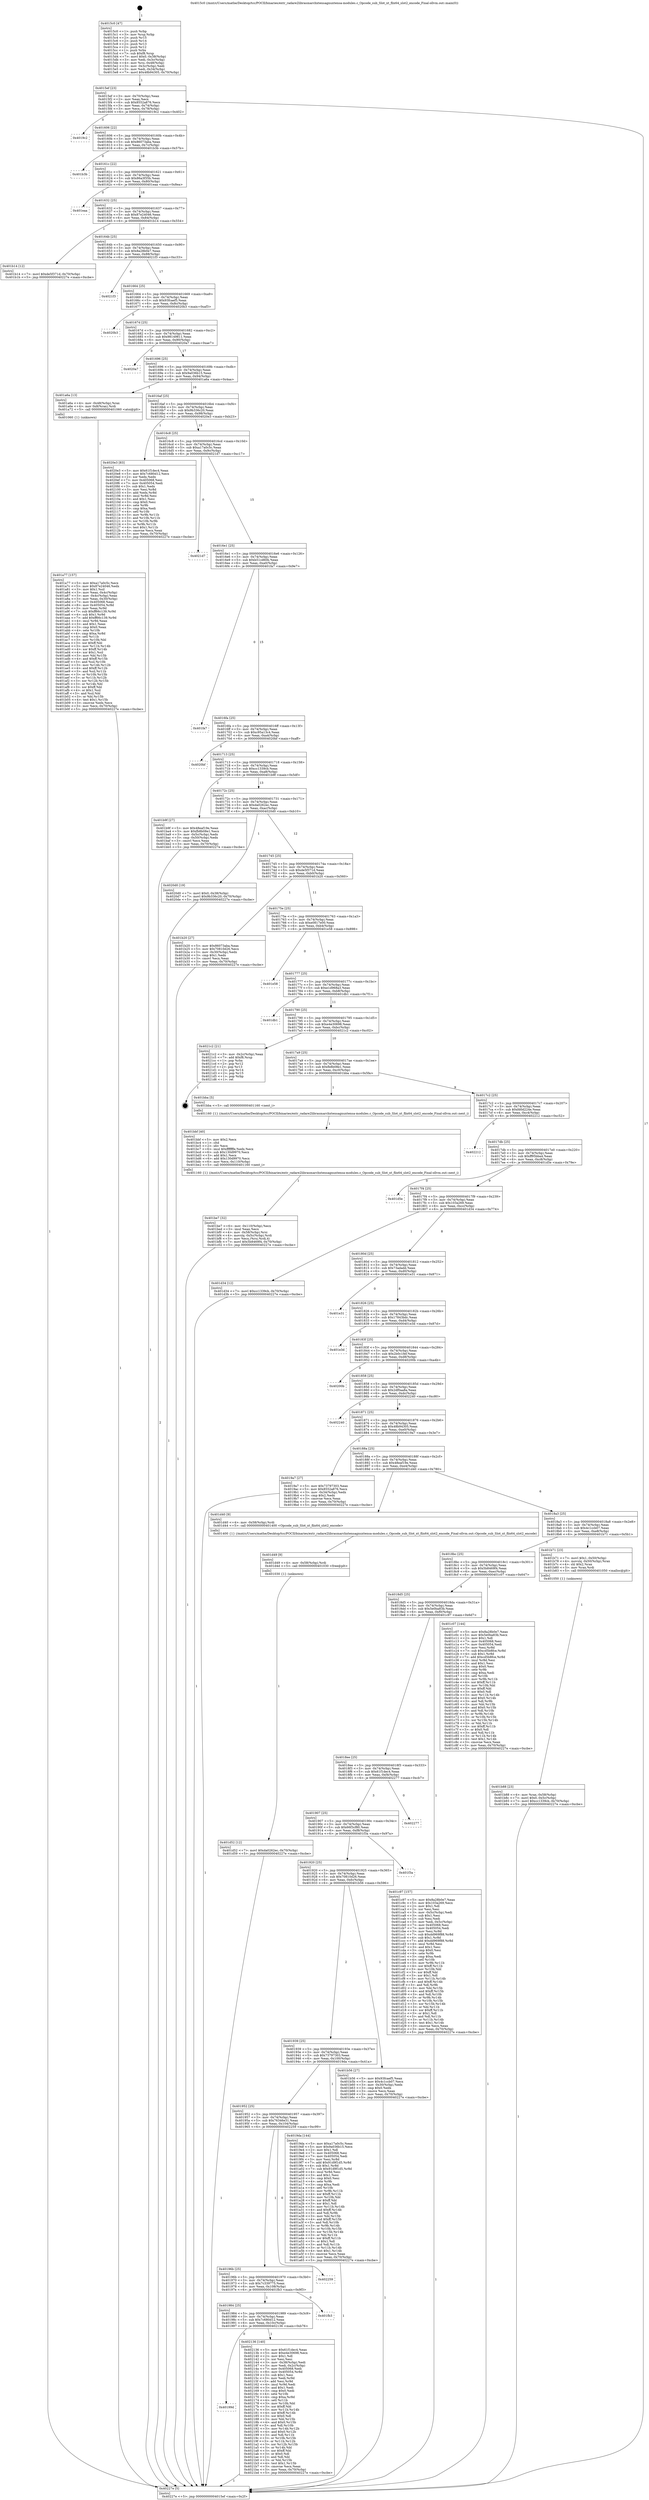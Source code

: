 digraph "0x4015c0" {
  label = "0x4015c0 (/mnt/c/Users/mathe/Desktop/tcc/POCII/binaries/extr_radare2librasmarchxtensagnuxtensa-modules.c_Opcode_sub_Slot_xt_flix64_slot2_encode_Final-ollvm.out::main(0))"
  labelloc = "t"
  node[shape=record]

  Entry [label="",width=0.3,height=0.3,shape=circle,fillcolor=black,style=filled]
  "0x4015ef" [label="{
     0x4015ef [23]\l
     | [instrs]\l
     &nbsp;&nbsp;0x4015ef \<+3\>: mov -0x70(%rbp),%eax\l
     &nbsp;&nbsp;0x4015f2 \<+2\>: mov %eax,%ecx\l
     &nbsp;&nbsp;0x4015f4 \<+6\>: sub $0x8552a876,%ecx\l
     &nbsp;&nbsp;0x4015fa \<+3\>: mov %eax,-0x74(%rbp)\l
     &nbsp;&nbsp;0x4015fd \<+3\>: mov %ecx,-0x78(%rbp)\l
     &nbsp;&nbsp;0x401600 \<+6\>: je 00000000004019c2 \<main+0x402\>\l
  }"]
  "0x4019c2" [label="{
     0x4019c2\l
  }", style=dashed]
  "0x401606" [label="{
     0x401606 [22]\l
     | [instrs]\l
     &nbsp;&nbsp;0x401606 \<+5\>: jmp 000000000040160b \<main+0x4b\>\l
     &nbsp;&nbsp;0x40160b \<+3\>: mov -0x74(%rbp),%eax\l
     &nbsp;&nbsp;0x40160e \<+5\>: sub $0x86073aba,%eax\l
     &nbsp;&nbsp;0x401613 \<+3\>: mov %eax,-0x7c(%rbp)\l
     &nbsp;&nbsp;0x401616 \<+6\>: je 0000000000401b3b \<main+0x57b\>\l
  }"]
  Exit [label="",width=0.3,height=0.3,shape=circle,fillcolor=black,style=filled,peripheries=2]
  "0x401b3b" [label="{
     0x401b3b\l
  }", style=dashed]
  "0x40161c" [label="{
     0x40161c [22]\l
     | [instrs]\l
     &nbsp;&nbsp;0x40161c \<+5\>: jmp 0000000000401621 \<main+0x61\>\l
     &nbsp;&nbsp;0x401621 \<+3\>: mov -0x74(%rbp),%eax\l
     &nbsp;&nbsp;0x401624 \<+5\>: sub $0x86a3f35b,%eax\l
     &nbsp;&nbsp;0x401629 \<+3\>: mov %eax,-0x80(%rbp)\l
     &nbsp;&nbsp;0x40162c \<+6\>: je 0000000000401eaa \<main+0x8ea\>\l
  }"]
  "0x40199d" [label="{
     0x40199d\l
  }", style=dashed]
  "0x401eaa" [label="{
     0x401eaa\l
  }", style=dashed]
  "0x401632" [label="{
     0x401632 [25]\l
     | [instrs]\l
     &nbsp;&nbsp;0x401632 \<+5\>: jmp 0000000000401637 \<main+0x77\>\l
     &nbsp;&nbsp;0x401637 \<+3\>: mov -0x74(%rbp),%eax\l
     &nbsp;&nbsp;0x40163a \<+5\>: sub $0x87e24046,%eax\l
     &nbsp;&nbsp;0x40163f \<+6\>: mov %eax,-0x84(%rbp)\l
     &nbsp;&nbsp;0x401645 \<+6\>: je 0000000000401b14 \<main+0x554\>\l
  }"]
  "0x402136" [label="{
     0x402136 [140]\l
     | [instrs]\l
     &nbsp;&nbsp;0x402136 \<+5\>: mov $0x61f1dec4,%eax\l
     &nbsp;&nbsp;0x40213b \<+5\>: mov $0xe4e30698,%ecx\l
     &nbsp;&nbsp;0x402140 \<+2\>: mov $0x1,%dl\l
     &nbsp;&nbsp;0x402142 \<+2\>: xor %esi,%esi\l
     &nbsp;&nbsp;0x402144 \<+3\>: mov -0x38(%rbp),%edi\l
     &nbsp;&nbsp;0x402147 \<+3\>: mov %edi,-0x2c(%rbp)\l
     &nbsp;&nbsp;0x40214a \<+7\>: mov 0x405068,%edi\l
     &nbsp;&nbsp;0x402151 \<+8\>: mov 0x405054,%r8d\l
     &nbsp;&nbsp;0x402159 \<+3\>: sub $0x1,%esi\l
     &nbsp;&nbsp;0x40215c \<+3\>: mov %edi,%r9d\l
     &nbsp;&nbsp;0x40215f \<+3\>: add %esi,%r9d\l
     &nbsp;&nbsp;0x402162 \<+4\>: imul %r9d,%edi\l
     &nbsp;&nbsp;0x402166 \<+3\>: and $0x1,%edi\l
     &nbsp;&nbsp;0x402169 \<+3\>: cmp $0x0,%edi\l
     &nbsp;&nbsp;0x40216c \<+4\>: sete %r10b\l
     &nbsp;&nbsp;0x402170 \<+4\>: cmp $0xa,%r8d\l
     &nbsp;&nbsp;0x402174 \<+4\>: setl %r11b\l
     &nbsp;&nbsp;0x402178 \<+3\>: mov %r10b,%bl\l
     &nbsp;&nbsp;0x40217b \<+3\>: xor $0xff,%bl\l
     &nbsp;&nbsp;0x40217e \<+3\>: mov %r11b,%r14b\l
     &nbsp;&nbsp;0x402181 \<+4\>: xor $0xff,%r14b\l
     &nbsp;&nbsp;0x402185 \<+3\>: xor $0x0,%dl\l
     &nbsp;&nbsp;0x402188 \<+3\>: mov %bl,%r15b\l
     &nbsp;&nbsp;0x40218b \<+4\>: and $0x0,%r15b\l
     &nbsp;&nbsp;0x40218f \<+3\>: and %dl,%r10b\l
     &nbsp;&nbsp;0x402192 \<+3\>: mov %r14b,%r12b\l
     &nbsp;&nbsp;0x402195 \<+4\>: and $0x0,%r12b\l
     &nbsp;&nbsp;0x402199 \<+3\>: and %dl,%r11b\l
     &nbsp;&nbsp;0x40219c \<+3\>: or %r10b,%r15b\l
     &nbsp;&nbsp;0x40219f \<+3\>: or %r11b,%r12b\l
     &nbsp;&nbsp;0x4021a2 \<+3\>: xor %r12b,%r15b\l
     &nbsp;&nbsp;0x4021a5 \<+3\>: or %r14b,%bl\l
     &nbsp;&nbsp;0x4021a8 \<+3\>: xor $0xff,%bl\l
     &nbsp;&nbsp;0x4021ab \<+3\>: or $0x0,%dl\l
     &nbsp;&nbsp;0x4021ae \<+2\>: and %dl,%bl\l
     &nbsp;&nbsp;0x4021b0 \<+3\>: or %bl,%r15b\l
     &nbsp;&nbsp;0x4021b3 \<+4\>: test $0x1,%r15b\l
     &nbsp;&nbsp;0x4021b7 \<+3\>: cmovne %ecx,%eax\l
     &nbsp;&nbsp;0x4021ba \<+3\>: mov %eax,-0x70(%rbp)\l
     &nbsp;&nbsp;0x4021bd \<+5\>: jmp 000000000040227e \<main+0xcbe\>\l
  }"]
  "0x401b14" [label="{
     0x401b14 [12]\l
     | [instrs]\l
     &nbsp;&nbsp;0x401b14 \<+7\>: movl $0xde5f371d,-0x70(%rbp)\l
     &nbsp;&nbsp;0x401b1b \<+5\>: jmp 000000000040227e \<main+0xcbe\>\l
  }"]
  "0x40164b" [label="{
     0x40164b [25]\l
     | [instrs]\l
     &nbsp;&nbsp;0x40164b \<+5\>: jmp 0000000000401650 \<main+0x90\>\l
     &nbsp;&nbsp;0x401650 \<+3\>: mov -0x74(%rbp),%eax\l
     &nbsp;&nbsp;0x401653 \<+5\>: sub $0x8a28b0e7,%eax\l
     &nbsp;&nbsp;0x401658 \<+6\>: mov %eax,-0x88(%rbp)\l
     &nbsp;&nbsp;0x40165e \<+6\>: je 00000000004021f3 \<main+0xc33\>\l
  }"]
  "0x401984" [label="{
     0x401984 [25]\l
     | [instrs]\l
     &nbsp;&nbsp;0x401984 \<+5\>: jmp 0000000000401989 \<main+0x3c9\>\l
     &nbsp;&nbsp;0x401989 \<+3\>: mov -0x74(%rbp),%eax\l
     &nbsp;&nbsp;0x40198c \<+5\>: sub $0x7c680d12,%eax\l
     &nbsp;&nbsp;0x401991 \<+6\>: mov %eax,-0x10c(%rbp)\l
     &nbsp;&nbsp;0x401997 \<+6\>: je 0000000000402136 \<main+0xb76\>\l
  }"]
  "0x4021f3" [label="{
     0x4021f3\l
  }", style=dashed]
  "0x401664" [label="{
     0x401664 [25]\l
     | [instrs]\l
     &nbsp;&nbsp;0x401664 \<+5\>: jmp 0000000000401669 \<main+0xa9\>\l
     &nbsp;&nbsp;0x401669 \<+3\>: mov -0x74(%rbp),%eax\l
     &nbsp;&nbsp;0x40166c \<+5\>: sub $0x93fcaef5,%eax\l
     &nbsp;&nbsp;0x401671 \<+6\>: mov %eax,-0x8c(%rbp)\l
     &nbsp;&nbsp;0x401677 \<+6\>: je 00000000004020b3 \<main+0xaf3\>\l
  }"]
  "0x401fb3" [label="{
     0x401fb3\l
  }", style=dashed]
  "0x4020b3" [label="{
     0x4020b3\l
  }", style=dashed]
  "0x40167d" [label="{
     0x40167d [25]\l
     | [instrs]\l
     &nbsp;&nbsp;0x40167d \<+5\>: jmp 0000000000401682 \<main+0xc2\>\l
     &nbsp;&nbsp;0x401682 \<+3\>: mov -0x74(%rbp),%eax\l
     &nbsp;&nbsp;0x401685 \<+5\>: sub $0x98149811,%eax\l
     &nbsp;&nbsp;0x40168a \<+6\>: mov %eax,-0x90(%rbp)\l
     &nbsp;&nbsp;0x401690 \<+6\>: je 00000000004020a7 \<main+0xae7\>\l
  }"]
  "0x40196b" [label="{
     0x40196b [25]\l
     | [instrs]\l
     &nbsp;&nbsp;0x40196b \<+5\>: jmp 0000000000401970 \<main+0x3b0\>\l
     &nbsp;&nbsp;0x401970 \<+3\>: mov -0x74(%rbp),%eax\l
     &nbsp;&nbsp;0x401973 \<+5\>: sub $0x7c339775,%eax\l
     &nbsp;&nbsp;0x401978 \<+6\>: mov %eax,-0x108(%rbp)\l
     &nbsp;&nbsp;0x40197e \<+6\>: je 0000000000401fb3 \<main+0x9f3\>\l
  }"]
  "0x4020a7" [label="{
     0x4020a7\l
  }", style=dashed]
  "0x401696" [label="{
     0x401696 [25]\l
     | [instrs]\l
     &nbsp;&nbsp;0x401696 \<+5\>: jmp 000000000040169b \<main+0xdb\>\l
     &nbsp;&nbsp;0x40169b \<+3\>: mov -0x74(%rbp),%eax\l
     &nbsp;&nbsp;0x40169e \<+5\>: sub $0x9a036b15,%eax\l
     &nbsp;&nbsp;0x4016a3 \<+6\>: mov %eax,-0x94(%rbp)\l
     &nbsp;&nbsp;0x4016a9 \<+6\>: je 0000000000401a6a \<main+0x4aa\>\l
  }"]
  "0x402259" [label="{
     0x402259\l
  }", style=dashed]
  "0x401a6a" [label="{
     0x401a6a [13]\l
     | [instrs]\l
     &nbsp;&nbsp;0x401a6a \<+4\>: mov -0x48(%rbp),%rax\l
     &nbsp;&nbsp;0x401a6e \<+4\>: mov 0x8(%rax),%rdi\l
     &nbsp;&nbsp;0x401a72 \<+5\>: call 0000000000401060 \<atoi@plt\>\l
     | [calls]\l
     &nbsp;&nbsp;0x401060 \{1\} (unknown)\l
  }"]
  "0x4016af" [label="{
     0x4016af [25]\l
     | [instrs]\l
     &nbsp;&nbsp;0x4016af \<+5\>: jmp 00000000004016b4 \<main+0xf4\>\l
     &nbsp;&nbsp;0x4016b4 \<+3\>: mov -0x74(%rbp),%eax\l
     &nbsp;&nbsp;0x4016b7 \<+5\>: sub $0x9b336c20,%eax\l
     &nbsp;&nbsp;0x4016bc \<+6\>: mov %eax,-0x98(%rbp)\l
     &nbsp;&nbsp;0x4016c2 \<+6\>: je 00000000004020e3 \<main+0xb23\>\l
  }"]
  "0x401d52" [label="{
     0x401d52 [12]\l
     | [instrs]\l
     &nbsp;&nbsp;0x401d52 \<+7\>: movl $0xda0262ec,-0x70(%rbp)\l
     &nbsp;&nbsp;0x401d59 \<+5\>: jmp 000000000040227e \<main+0xcbe\>\l
  }"]
  "0x4020e3" [label="{
     0x4020e3 [83]\l
     | [instrs]\l
     &nbsp;&nbsp;0x4020e3 \<+5\>: mov $0x61f1dec4,%eax\l
     &nbsp;&nbsp;0x4020e8 \<+5\>: mov $0x7c680d12,%ecx\l
     &nbsp;&nbsp;0x4020ed \<+2\>: xor %edx,%edx\l
     &nbsp;&nbsp;0x4020ef \<+7\>: mov 0x405068,%esi\l
     &nbsp;&nbsp;0x4020f6 \<+7\>: mov 0x405054,%edi\l
     &nbsp;&nbsp;0x4020fd \<+3\>: sub $0x1,%edx\l
     &nbsp;&nbsp;0x402100 \<+3\>: mov %esi,%r8d\l
     &nbsp;&nbsp;0x402103 \<+3\>: add %edx,%r8d\l
     &nbsp;&nbsp;0x402106 \<+4\>: imul %r8d,%esi\l
     &nbsp;&nbsp;0x40210a \<+3\>: and $0x1,%esi\l
     &nbsp;&nbsp;0x40210d \<+3\>: cmp $0x0,%esi\l
     &nbsp;&nbsp;0x402110 \<+4\>: sete %r9b\l
     &nbsp;&nbsp;0x402114 \<+3\>: cmp $0xa,%edi\l
     &nbsp;&nbsp;0x402117 \<+4\>: setl %r10b\l
     &nbsp;&nbsp;0x40211b \<+3\>: mov %r9b,%r11b\l
     &nbsp;&nbsp;0x40211e \<+3\>: and %r10b,%r11b\l
     &nbsp;&nbsp;0x402121 \<+3\>: xor %r10b,%r9b\l
     &nbsp;&nbsp;0x402124 \<+3\>: or %r9b,%r11b\l
     &nbsp;&nbsp;0x402127 \<+4\>: test $0x1,%r11b\l
     &nbsp;&nbsp;0x40212b \<+3\>: cmovne %ecx,%eax\l
     &nbsp;&nbsp;0x40212e \<+3\>: mov %eax,-0x70(%rbp)\l
     &nbsp;&nbsp;0x402131 \<+5\>: jmp 000000000040227e \<main+0xcbe\>\l
  }"]
  "0x4016c8" [label="{
     0x4016c8 [25]\l
     | [instrs]\l
     &nbsp;&nbsp;0x4016c8 \<+5\>: jmp 00000000004016cd \<main+0x10d\>\l
     &nbsp;&nbsp;0x4016cd \<+3\>: mov -0x74(%rbp),%eax\l
     &nbsp;&nbsp;0x4016d0 \<+5\>: sub $0xa17a0c5c,%eax\l
     &nbsp;&nbsp;0x4016d5 \<+6\>: mov %eax,-0x9c(%rbp)\l
     &nbsp;&nbsp;0x4016db \<+6\>: je 00000000004021d7 \<main+0xc17\>\l
  }"]
  "0x401d49" [label="{
     0x401d49 [9]\l
     | [instrs]\l
     &nbsp;&nbsp;0x401d49 \<+4\>: mov -0x58(%rbp),%rdi\l
     &nbsp;&nbsp;0x401d4d \<+5\>: call 0000000000401030 \<free@plt\>\l
     | [calls]\l
     &nbsp;&nbsp;0x401030 \{1\} (unknown)\l
  }"]
  "0x4021d7" [label="{
     0x4021d7\l
  }", style=dashed]
  "0x4016e1" [label="{
     0x4016e1 [25]\l
     | [instrs]\l
     &nbsp;&nbsp;0x4016e1 \<+5\>: jmp 00000000004016e6 \<main+0x126\>\l
     &nbsp;&nbsp;0x4016e6 \<+3\>: mov -0x74(%rbp),%eax\l
     &nbsp;&nbsp;0x4016e9 \<+5\>: sub $0xb51cd60b,%eax\l
     &nbsp;&nbsp;0x4016ee \<+6\>: mov %eax,-0xa0(%rbp)\l
     &nbsp;&nbsp;0x4016f4 \<+6\>: je 0000000000401fa7 \<main+0x9e7\>\l
  }"]
  "0x401be7" [label="{
     0x401be7 [32]\l
     | [instrs]\l
     &nbsp;&nbsp;0x401be7 \<+6\>: mov -0x110(%rbp),%ecx\l
     &nbsp;&nbsp;0x401bed \<+3\>: imul %eax,%ecx\l
     &nbsp;&nbsp;0x401bf0 \<+4\>: mov -0x58(%rbp),%rsi\l
     &nbsp;&nbsp;0x401bf4 \<+4\>: movslq -0x5c(%rbp),%rdi\l
     &nbsp;&nbsp;0x401bf8 \<+3\>: mov %ecx,(%rsi,%rdi,4)\l
     &nbsp;&nbsp;0x401bfb \<+7\>: movl $0x5b8469f4,-0x70(%rbp)\l
     &nbsp;&nbsp;0x401c02 \<+5\>: jmp 000000000040227e \<main+0xcbe\>\l
  }"]
  "0x401fa7" [label="{
     0x401fa7\l
  }", style=dashed]
  "0x4016fa" [label="{
     0x4016fa [25]\l
     | [instrs]\l
     &nbsp;&nbsp;0x4016fa \<+5\>: jmp 00000000004016ff \<main+0x13f\>\l
     &nbsp;&nbsp;0x4016ff \<+3\>: mov -0x74(%rbp),%eax\l
     &nbsp;&nbsp;0x401702 \<+5\>: sub $0xc95a13c4,%eax\l
     &nbsp;&nbsp;0x401707 \<+6\>: mov %eax,-0xa4(%rbp)\l
     &nbsp;&nbsp;0x40170d \<+6\>: je 00000000004020bf \<main+0xaff\>\l
  }"]
  "0x401bbf" [label="{
     0x401bbf [40]\l
     | [instrs]\l
     &nbsp;&nbsp;0x401bbf \<+5\>: mov $0x2,%ecx\l
     &nbsp;&nbsp;0x401bc4 \<+1\>: cltd\l
     &nbsp;&nbsp;0x401bc5 \<+2\>: idiv %ecx\l
     &nbsp;&nbsp;0x401bc7 \<+6\>: imul $0xfffffffe,%edx,%ecx\l
     &nbsp;&nbsp;0x401bcd \<+6\>: sub $0x130d9970,%ecx\l
     &nbsp;&nbsp;0x401bd3 \<+3\>: add $0x1,%ecx\l
     &nbsp;&nbsp;0x401bd6 \<+6\>: add $0x130d9970,%ecx\l
     &nbsp;&nbsp;0x401bdc \<+6\>: mov %ecx,-0x110(%rbp)\l
     &nbsp;&nbsp;0x401be2 \<+5\>: call 0000000000401160 \<next_i\>\l
     | [calls]\l
     &nbsp;&nbsp;0x401160 \{1\} (/mnt/c/Users/mathe/Desktop/tcc/POCII/binaries/extr_radare2librasmarchxtensagnuxtensa-modules.c_Opcode_sub_Slot_xt_flix64_slot2_encode_Final-ollvm.out::next_i)\l
  }"]
  "0x4020bf" [label="{
     0x4020bf\l
  }", style=dashed]
  "0x401713" [label="{
     0x401713 [25]\l
     | [instrs]\l
     &nbsp;&nbsp;0x401713 \<+5\>: jmp 0000000000401718 \<main+0x158\>\l
     &nbsp;&nbsp;0x401718 \<+3\>: mov -0x74(%rbp),%eax\l
     &nbsp;&nbsp;0x40171b \<+5\>: sub $0xcc1339cb,%eax\l
     &nbsp;&nbsp;0x401720 \<+6\>: mov %eax,-0xa8(%rbp)\l
     &nbsp;&nbsp;0x401726 \<+6\>: je 0000000000401b9f \<main+0x5df\>\l
  }"]
  "0x401b88" [label="{
     0x401b88 [23]\l
     | [instrs]\l
     &nbsp;&nbsp;0x401b88 \<+4\>: mov %rax,-0x58(%rbp)\l
     &nbsp;&nbsp;0x401b8c \<+7\>: movl $0x0,-0x5c(%rbp)\l
     &nbsp;&nbsp;0x401b93 \<+7\>: movl $0xcc1339cb,-0x70(%rbp)\l
     &nbsp;&nbsp;0x401b9a \<+5\>: jmp 000000000040227e \<main+0xcbe\>\l
  }"]
  "0x401b9f" [label="{
     0x401b9f [27]\l
     | [instrs]\l
     &nbsp;&nbsp;0x401b9f \<+5\>: mov $0x48eaf19e,%eax\l
     &nbsp;&nbsp;0x401ba4 \<+5\>: mov $0xfb8b08e1,%ecx\l
     &nbsp;&nbsp;0x401ba9 \<+3\>: mov -0x5c(%rbp),%edx\l
     &nbsp;&nbsp;0x401bac \<+3\>: cmp -0x50(%rbp),%edx\l
     &nbsp;&nbsp;0x401baf \<+3\>: cmovl %ecx,%eax\l
     &nbsp;&nbsp;0x401bb2 \<+3\>: mov %eax,-0x70(%rbp)\l
     &nbsp;&nbsp;0x401bb5 \<+5\>: jmp 000000000040227e \<main+0xcbe\>\l
  }"]
  "0x40172c" [label="{
     0x40172c [25]\l
     | [instrs]\l
     &nbsp;&nbsp;0x40172c \<+5\>: jmp 0000000000401731 \<main+0x171\>\l
     &nbsp;&nbsp;0x401731 \<+3\>: mov -0x74(%rbp),%eax\l
     &nbsp;&nbsp;0x401734 \<+5\>: sub $0xda0262ec,%eax\l
     &nbsp;&nbsp;0x401739 \<+6\>: mov %eax,-0xac(%rbp)\l
     &nbsp;&nbsp;0x40173f \<+6\>: je 00000000004020d0 \<main+0xb10\>\l
  }"]
  "0x401a77" [label="{
     0x401a77 [157]\l
     | [instrs]\l
     &nbsp;&nbsp;0x401a77 \<+5\>: mov $0xa17a0c5c,%ecx\l
     &nbsp;&nbsp;0x401a7c \<+5\>: mov $0x87e24046,%edx\l
     &nbsp;&nbsp;0x401a81 \<+3\>: mov $0x1,%sil\l
     &nbsp;&nbsp;0x401a84 \<+3\>: mov %eax,-0x4c(%rbp)\l
     &nbsp;&nbsp;0x401a87 \<+3\>: mov -0x4c(%rbp),%eax\l
     &nbsp;&nbsp;0x401a8a \<+3\>: mov %eax,-0x30(%rbp)\l
     &nbsp;&nbsp;0x401a8d \<+7\>: mov 0x405068,%eax\l
     &nbsp;&nbsp;0x401a94 \<+8\>: mov 0x405054,%r8d\l
     &nbsp;&nbsp;0x401a9c \<+3\>: mov %eax,%r9d\l
     &nbsp;&nbsp;0x401a9f \<+7\>: sub $0xff66c139,%r9d\l
     &nbsp;&nbsp;0x401aa6 \<+4\>: sub $0x1,%r9d\l
     &nbsp;&nbsp;0x401aaa \<+7\>: add $0xff66c139,%r9d\l
     &nbsp;&nbsp;0x401ab1 \<+4\>: imul %r9d,%eax\l
     &nbsp;&nbsp;0x401ab5 \<+3\>: and $0x1,%eax\l
     &nbsp;&nbsp;0x401ab8 \<+3\>: cmp $0x0,%eax\l
     &nbsp;&nbsp;0x401abb \<+4\>: sete %r10b\l
     &nbsp;&nbsp;0x401abf \<+4\>: cmp $0xa,%r8d\l
     &nbsp;&nbsp;0x401ac3 \<+4\>: setl %r11b\l
     &nbsp;&nbsp;0x401ac7 \<+3\>: mov %r10b,%bl\l
     &nbsp;&nbsp;0x401aca \<+3\>: xor $0xff,%bl\l
     &nbsp;&nbsp;0x401acd \<+3\>: mov %r11b,%r14b\l
     &nbsp;&nbsp;0x401ad0 \<+4\>: xor $0xff,%r14b\l
     &nbsp;&nbsp;0x401ad4 \<+4\>: xor $0x1,%sil\l
     &nbsp;&nbsp;0x401ad8 \<+3\>: mov %bl,%r15b\l
     &nbsp;&nbsp;0x401adb \<+4\>: and $0xff,%r15b\l
     &nbsp;&nbsp;0x401adf \<+3\>: and %sil,%r10b\l
     &nbsp;&nbsp;0x401ae2 \<+3\>: mov %r14b,%r12b\l
     &nbsp;&nbsp;0x401ae5 \<+4\>: and $0xff,%r12b\l
     &nbsp;&nbsp;0x401ae9 \<+3\>: and %sil,%r11b\l
     &nbsp;&nbsp;0x401aec \<+3\>: or %r10b,%r15b\l
     &nbsp;&nbsp;0x401aef \<+3\>: or %r11b,%r12b\l
     &nbsp;&nbsp;0x401af2 \<+3\>: xor %r12b,%r15b\l
     &nbsp;&nbsp;0x401af5 \<+3\>: or %r14b,%bl\l
     &nbsp;&nbsp;0x401af8 \<+3\>: xor $0xff,%bl\l
     &nbsp;&nbsp;0x401afb \<+4\>: or $0x1,%sil\l
     &nbsp;&nbsp;0x401aff \<+3\>: and %sil,%bl\l
     &nbsp;&nbsp;0x401b02 \<+3\>: or %bl,%r15b\l
     &nbsp;&nbsp;0x401b05 \<+4\>: test $0x1,%r15b\l
     &nbsp;&nbsp;0x401b09 \<+3\>: cmovne %edx,%ecx\l
     &nbsp;&nbsp;0x401b0c \<+3\>: mov %ecx,-0x70(%rbp)\l
     &nbsp;&nbsp;0x401b0f \<+5\>: jmp 000000000040227e \<main+0xcbe\>\l
  }"]
  "0x4020d0" [label="{
     0x4020d0 [19]\l
     | [instrs]\l
     &nbsp;&nbsp;0x4020d0 \<+7\>: movl $0x0,-0x38(%rbp)\l
     &nbsp;&nbsp;0x4020d7 \<+7\>: movl $0x9b336c20,-0x70(%rbp)\l
     &nbsp;&nbsp;0x4020de \<+5\>: jmp 000000000040227e \<main+0xcbe\>\l
  }"]
  "0x401745" [label="{
     0x401745 [25]\l
     | [instrs]\l
     &nbsp;&nbsp;0x401745 \<+5\>: jmp 000000000040174a \<main+0x18a\>\l
     &nbsp;&nbsp;0x40174a \<+3\>: mov -0x74(%rbp),%eax\l
     &nbsp;&nbsp;0x40174d \<+5\>: sub $0xde5f371d,%eax\l
     &nbsp;&nbsp;0x401752 \<+6\>: mov %eax,-0xb0(%rbp)\l
     &nbsp;&nbsp;0x401758 \<+6\>: je 0000000000401b20 \<main+0x560\>\l
  }"]
  "0x401952" [label="{
     0x401952 [25]\l
     | [instrs]\l
     &nbsp;&nbsp;0x401952 \<+5\>: jmp 0000000000401957 \<main+0x397\>\l
     &nbsp;&nbsp;0x401957 \<+3\>: mov -0x74(%rbp),%eax\l
     &nbsp;&nbsp;0x40195a \<+5\>: sub $0x76346e31,%eax\l
     &nbsp;&nbsp;0x40195f \<+6\>: mov %eax,-0x104(%rbp)\l
     &nbsp;&nbsp;0x401965 \<+6\>: je 0000000000402259 \<main+0xc99\>\l
  }"]
  "0x401b20" [label="{
     0x401b20 [27]\l
     | [instrs]\l
     &nbsp;&nbsp;0x401b20 \<+5\>: mov $0x86073aba,%eax\l
     &nbsp;&nbsp;0x401b25 \<+5\>: mov $0x70810d26,%ecx\l
     &nbsp;&nbsp;0x401b2a \<+3\>: mov -0x30(%rbp),%edx\l
     &nbsp;&nbsp;0x401b2d \<+3\>: cmp $0x1,%edx\l
     &nbsp;&nbsp;0x401b30 \<+3\>: cmovl %ecx,%eax\l
     &nbsp;&nbsp;0x401b33 \<+3\>: mov %eax,-0x70(%rbp)\l
     &nbsp;&nbsp;0x401b36 \<+5\>: jmp 000000000040227e \<main+0xcbe\>\l
  }"]
  "0x40175e" [label="{
     0x40175e [25]\l
     | [instrs]\l
     &nbsp;&nbsp;0x40175e \<+5\>: jmp 0000000000401763 \<main+0x1a3\>\l
     &nbsp;&nbsp;0x401763 \<+3\>: mov -0x74(%rbp),%eax\l
     &nbsp;&nbsp;0x401766 \<+5\>: sub $0xe0817e00,%eax\l
     &nbsp;&nbsp;0x40176b \<+6\>: mov %eax,-0xb4(%rbp)\l
     &nbsp;&nbsp;0x401771 \<+6\>: je 0000000000401e58 \<main+0x898\>\l
  }"]
  "0x4019da" [label="{
     0x4019da [144]\l
     | [instrs]\l
     &nbsp;&nbsp;0x4019da \<+5\>: mov $0xa17a0c5c,%eax\l
     &nbsp;&nbsp;0x4019df \<+5\>: mov $0x9a036b15,%ecx\l
     &nbsp;&nbsp;0x4019e4 \<+2\>: mov $0x1,%dl\l
     &nbsp;&nbsp;0x4019e6 \<+7\>: mov 0x405068,%esi\l
     &nbsp;&nbsp;0x4019ed \<+7\>: mov 0x405054,%edi\l
     &nbsp;&nbsp;0x4019f4 \<+3\>: mov %esi,%r8d\l
     &nbsp;&nbsp;0x4019f7 \<+7\>: add $0x91d9f1d5,%r8d\l
     &nbsp;&nbsp;0x4019fe \<+4\>: sub $0x1,%r8d\l
     &nbsp;&nbsp;0x401a02 \<+7\>: sub $0x91d9f1d5,%r8d\l
     &nbsp;&nbsp;0x401a09 \<+4\>: imul %r8d,%esi\l
     &nbsp;&nbsp;0x401a0d \<+3\>: and $0x1,%esi\l
     &nbsp;&nbsp;0x401a10 \<+3\>: cmp $0x0,%esi\l
     &nbsp;&nbsp;0x401a13 \<+4\>: sete %r9b\l
     &nbsp;&nbsp;0x401a17 \<+3\>: cmp $0xa,%edi\l
     &nbsp;&nbsp;0x401a1a \<+4\>: setl %r10b\l
     &nbsp;&nbsp;0x401a1e \<+3\>: mov %r9b,%r11b\l
     &nbsp;&nbsp;0x401a21 \<+4\>: xor $0xff,%r11b\l
     &nbsp;&nbsp;0x401a25 \<+3\>: mov %r10b,%bl\l
     &nbsp;&nbsp;0x401a28 \<+3\>: xor $0xff,%bl\l
     &nbsp;&nbsp;0x401a2b \<+3\>: xor $0x1,%dl\l
     &nbsp;&nbsp;0x401a2e \<+3\>: mov %r11b,%r14b\l
     &nbsp;&nbsp;0x401a31 \<+4\>: and $0xff,%r14b\l
     &nbsp;&nbsp;0x401a35 \<+3\>: and %dl,%r9b\l
     &nbsp;&nbsp;0x401a38 \<+3\>: mov %bl,%r15b\l
     &nbsp;&nbsp;0x401a3b \<+4\>: and $0xff,%r15b\l
     &nbsp;&nbsp;0x401a3f \<+3\>: and %dl,%r10b\l
     &nbsp;&nbsp;0x401a42 \<+3\>: or %r9b,%r14b\l
     &nbsp;&nbsp;0x401a45 \<+3\>: or %r10b,%r15b\l
     &nbsp;&nbsp;0x401a48 \<+3\>: xor %r15b,%r14b\l
     &nbsp;&nbsp;0x401a4b \<+3\>: or %bl,%r11b\l
     &nbsp;&nbsp;0x401a4e \<+4\>: xor $0xff,%r11b\l
     &nbsp;&nbsp;0x401a52 \<+3\>: or $0x1,%dl\l
     &nbsp;&nbsp;0x401a55 \<+3\>: and %dl,%r11b\l
     &nbsp;&nbsp;0x401a58 \<+3\>: or %r11b,%r14b\l
     &nbsp;&nbsp;0x401a5b \<+4\>: test $0x1,%r14b\l
     &nbsp;&nbsp;0x401a5f \<+3\>: cmovne %ecx,%eax\l
     &nbsp;&nbsp;0x401a62 \<+3\>: mov %eax,-0x70(%rbp)\l
     &nbsp;&nbsp;0x401a65 \<+5\>: jmp 000000000040227e \<main+0xcbe\>\l
  }"]
  "0x401e58" [label="{
     0x401e58\l
  }", style=dashed]
  "0x401777" [label="{
     0x401777 [25]\l
     | [instrs]\l
     &nbsp;&nbsp;0x401777 \<+5\>: jmp 000000000040177c \<main+0x1bc\>\l
     &nbsp;&nbsp;0x40177c \<+3\>: mov -0x74(%rbp),%eax\l
     &nbsp;&nbsp;0x40177f \<+5\>: sub $0xe1d968a3,%eax\l
     &nbsp;&nbsp;0x401784 \<+6\>: mov %eax,-0xb8(%rbp)\l
     &nbsp;&nbsp;0x40178a \<+6\>: je 0000000000401db1 \<main+0x7f1\>\l
  }"]
  "0x401939" [label="{
     0x401939 [25]\l
     | [instrs]\l
     &nbsp;&nbsp;0x401939 \<+5\>: jmp 000000000040193e \<main+0x37e\>\l
     &nbsp;&nbsp;0x40193e \<+3\>: mov -0x74(%rbp),%eax\l
     &nbsp;&nbsp;0x401941 \<+5\>: sub $0x73797303,%eax\l
     &nbsp;&nbsp;0x401946 \<+6\>: mov %eax,-0x100(%rbp)\l
     &nbsp;&nbsp;0x40194c \<+6\>: je 00000000004019da \<main+0x41a\>\l
  }"]
  "0x401db1" [label="{
     0x401db1\l
  }", style=dashed]
  "0x401790" [label="{
     0x401790 [25]\l
     | [instrs]\l
     &nbsp;&nbsp;0x401790 \<+5\>: jmp 0000000000401795 \<main+0x1d5\>\l
     &nbsp;&nbsp;0x401795 \<+3\>: mov -0x74(%rbp),%eax\l
     &nbsp;&nbsp;0x401798 \<+5\>: sub $0xe4e30698,%eax\l
     &nbsp;&nbsp;0x40179d \<+6\>: mov %eax,-0xbc(%rbp)\l
     &nbsp;&nbsp;0x4017a3 \<+6\>: je 00000000004021c2 \<main+0xc02\>\l
  }"]
  "0x401b56" [label="{
     0x401b56 [27]\l
     | [instrs]\l
     &nbsp;&nbsp;0x401b56 \<+5\>: mov $0x93fcaef5,%eax\l
     &nbsp;&nbsp;0x401b5b \<+5\>: mov $0x4c1ccb07,%ecx\l
     &nbsp;&nbsp;0x401b60 \<+3\>: mov -0x30(%rbp),%edx\l
     &nbsp;&nbsp;0x401b63 \<+3\>: cmp $0x0,%edx\l
     &nbsp;&nbsp;0x401b66 \<+3\>: cmove %ecx,%eax\l
     &nbsp;&nbsp;0x401b69 \<+3\>: mov %eax,-0x70(%rbp)\l
     &nbsp;&nbsp;0x401b6c \<+5\>: jmp 000000000040227e \<main+0xcbe\>\l
  }"]
  "0x4021c2" [label="{
     0x4021c2 [21]\l
     | [instrs]\l
     &nbsp;&nbsp;0x4021c2 \<+3\>: mov -0x2c(%rbp),%eax\l
     &nbsp;&nbsp;0x4021c5 \<+7\>: add $0xf8,%rsp\l
     &nbsp;&nbsp;0x4021cc \<+1\>: pop %rbx\l
     &nbsp;&nbsp;0x4021cd \<+2\>: pop %r12\l
     &nbsp;&nbsp;0x4021cf \<+2\>: pop %r13\l
     &nbsp;&nbsp;0x4021d1 \<+2\>: pop %r14\l
     &nbsp;&nbsp;0x4021d3 \<+2\>: pop %r15\l
     &nbsp;&nbsp;0x4021d5 \<+1\>: pop %rbp\l
     &nbsp;&nbsp;0x4021d6 \<+1\>: ret\l
  }"]
  "0x4017a9" [label="{
     0x4017a9 [25]\l
     | [instrs]\l
     &nbsp;&nbsp;0x4017a9 \<+5\>: jmp 00000000004017ae \<main+0x1ee\>\l
     &nbsp;&nbsp;0x4017ae \<+3\>: mov -0x74(%rbp),%eax\l
     &nbsp;&nbsp;0x4017b1 \<+5\>: sub $0xfb8b08e1,%eax\l
     &nbsp;&nbsp;0x4017b6 \<+6\>: mov %eax,-0xc0(%rbp)\l
     &nbsp;&nbsp;0x4017bc \<+6\>: je 0000000000401bba \<main+0x5fa\>\l
  }"]
  "0x401920" [label="{
     0x401920 [25]\l
     | [instrs]\l
     &nbsp;&nbsp;0x401920 \<+5\>: jmp 0000000000401925 \<main+0x365\>\l
     &nbsp;&nbsp;0x401925 \<+3\>: mov -0x74(%rbp),%eax\l
     &nbsp;&nbsp;0x401928 \<+5\>: sub $0x70810d26,%eax\l
     &nbsp;&nbsp;0x40192d \<+6\>: mov %eax,-0xfc(%rbp)\l
     &nbsp;&nbsp;0x401933 \<+6\>: je 0000000000401b56 \<main+0x596\>\l
  }"]
  "0x401bba" [label="{
     0x401bba [5]\l
     | [instrs]\l
     &nbsp;&nbsp;0x401bba \<+5\>: call 0000000000401160 \<next_i\>\l
     | [calls]\l
     &nbsp;&nbsp;0x401160 \{1\} (/mnt/c/Users/mathe/Desktop/tcc/POCII/binaries/extr_radare2librasmarchxtensagnuxtensa-modules.c_Opcode_sub_Slot_xt_flix64_slot2_encode_Final-ollvm.out::next_i)\l
  }"]
  "0x4017c2" [label="{
     0x4017c2 [25]\l
     | [instrs]\l
     &nbsp;&nbsp;0x4017c2 \<+5\>: jmp 00000000004017c7 \<main+0x207\>\l
     &nbsp;&nbsp;0x4017c7 \<+3\>: mov -0x74(%rbp),%eax\l
     &nbsp;&nbsp;0x4017ca \<+5\>: sub $0xfd0d224e,%eax\l
     &nbsp;&nbsp;0x4017cf \<+6\>: mov %eax,-0xc4(%rbp)\l
     &nbsp;&nbsp;0x4017d5 \<+6\>: je 0000000000402212 \<main+0xc52\>\l
  }"]
  "0x401f3a" [label="{
     0x401f3a\l
  }", style=dashed]
  "0x402212" [label="{
     0x402212\l
  }", style=dashed]
  "0x4017db" [label="{
     0x4017db [25]\l
     | [instrs]\l
     &nbsp;&nbsp;0x4017db \<+5\>: jmp 00000000004017e0 \<main+0x220\>\l
     &nbsp;&nbsp;0x4017e0 \<+3\>: mov -0x74(%rbp),%eax\l
     &nbsp;&nbsp;0x4017e3 \<+5\>: sub $0xff95bba4,%eax\l
     &nbsp;&nbsp;0x4017e8 \<+6\>: mov %eax,-0xc8(%rbp)\l
     &nbsp;&nbsp;0x4017ee \<+6\>: je 0000000000401d5e \<main+0x79e\>\l
  }"]
  "0x401907" [label="{
     0x401907 [25]\l
     | [instrs]\l
     &nbsp;&nbsp;0x401907 \<+5\>: jmp 000000000040190c \<main+0x34c\>\l
     &nbsp;&nbsp;0x40190c \<+3\>: mov -0x74(%rbp),%eax\l
     &nbsp;&nbsp;0x40190f \<+5\>: sub $0x66f3cf80,%eax\l
     &nbsp;&nbsp;0x401914 \<+6\>: mov %eax,-0xf8(%rbp)\l
     &nbsp;&nbsp;0x40191a \<+6\>: je 0000000000401f3a \<main+0x97a\>\l
  }"]
  "0x401d5e" [label="{
     0x401d5e\l
  }", style=dashed]
  "0x4017f4" [label="{
     0x4017f4 [25]\l
     | [instrs]\l
     &nbsp;&nbsp;0x4017f4 \<+5\>: jmp 00000000004017f9 \<main+0x239\>\l
     &nbsp;&nbsp;0x4017f9 \<+3\>: mov -0x74(%rbp),%eax\l
     &nbsp;&nbsp;0x4017fc \<+5\>: sub $0x103a269,%eax\l
     &nbsp;&nbsp;0x401801 \<+6\>: mov %eax,-0xcc(%rbp)\l
     &nbsp;&nbsp;0x401807 \<+6\>: je 0000000000401d34 \<main+0x774\>\l
  }"]
  "0x402277" [label="{
     0x402277\l
  }", style=dashed]
  "0x401d34" [label="{
     0x401d34 [12]\l
     | [instrs]\l
     &nbsp;&nbsp;0x401d34 \<+7\>: movl $0xcc1339cb,-0x70(%rbp)\l
     &nbsp;&nbsp;0x401d3b \<+5\>: jmp 000000000040227e \<main+0xcbe\>\l
  }"]
  "0x40180d" [label="{
     0x40180d [25]\l
     | [instrs]\l
     &nbsp;&nbsp;0x40180d \<+5\>: jmp 0000000000401812 \<main+0x252\>\l
     &nbsp;&nbsp;0x401812 \<+3\>: mov -0x74(%rbp),%eax\l
     &nbsp;&nbsp;0x401815 \<+5\>: sub $0x73adadd,%eax\l
     &nbsp;&nbsp;0x40181a \<+6\>: mov %eax,-0xd0(%rbp)\l
     &nbsp;&nbsp;0x401820 \<+6\>: je 0000000000401e31 \<main+0x871\>\l
  }"]
  "0x4018ee" [label="{
     0x4018ee [25]\l
     | [instrs]\l
     &nbsp;&nbsp;0x4018ee \<+5\>: jmp 00000000004018f3 \<main+0x333\>\l
     &nbsp;&nbsp;0x4018f3 \<+3\>: mov -0x74(%rbp),%eax\l
     &nbsp;&nbsp;0x4018f6 \<+5\>: sub $0x61f1dec4,%eax\l
     &nbsp;&nbsp;0x4018fb \<+6\>: mov %eax,-0xf4(%rbp)\l
     &nbsp;&nbsp;0x401901 \<+6\>: je 0000000000402277 \<main+0xcb7\>\l
  }"]
  "0x401e31" [label="{
     0x401e31\l
  }", style=dashed]
  "0x401826" [label="{
     0x401826 [25]\l
     | [instrs]\l
     &nbsp;&nbsp;0x401826 \<+5\>: jmp 000000000040182b \<main+0x26b\>\l
     &nbsp;&nbsp;0x40182b \<+3\>: mov -0x74(%rbp),%eax\l
     &nbsp;&nbsp;0x40182e \<+5\>: sub $0x17843bdc,%eax\l
     &nbsp;&nbsp;0x401833 \<+6\>: mov %eax,-0xd4(%rbp)\l
     &nbsp;&nbsp;0x401839 \<+6\>: je 0000000000401e3d \<main+0x87d\>\l
  }"]
  "0x401c97" [label="{
     0x401c97 [157]\l
     | [instrs]\l
     &nbsp;&nbsp;0x401c97 \<+5\>: mov $0x8a28b0e7,%eax\l
     &nbsp;&nbsp;0x401c9c \<+5\>: mov $0x103a269,%ecx\l
     &nbsp;&nbsp;0x401ca1 \<+2\>: mov $0x1,%dl\l
     &nbsp;&nbsp;0x401ca3 \<+2\>: xor %esi,%esi\l
     &nbsp;&nbsp;0x401ca5 \<+3\>: mov -0x5c(%rbp),%edi\l
     &nbsp;&nbsp;0x401ca8 \<+3\>: sub $0x1,%esi\l
     &nbsp;&nbsp;0x401cab \<+2\>: sub %esi,%edi\l
     &nbsp;&nbsp;0x401cad \<+3\>: mov %edi,-0x5c(%rbp)\l
     &nbsp;&nbsp;0x401cb0 \<+7\>: mov 0x405068,%esi\l
     &nbsp;&nbsp;0x401cb7 \<+7\>: mov 0x405054,%edi\l
     &nbsp;&nbsp;0x401cbe \<+3\>: mov %esi,%r8d\l
     &nbsp;&nbsp;0x401cc1 \<+7\>: sub $0xdd969f88,%r8d\l
     &nbsp;&nbsp;0x401cc8 \<+4\>: sub $0x1,%r8d\l
     &nbsp;&nbsp;0x401ccc \<+7\>: add $0xdd969f88,%r8d\l
     &nbsp;&nbsp;0x401cd3 \<+4\>: imul %r8d,%esi\l
     &nbsp;&nbsp;0x401cd7 \<+3\>: and $0x1,%esi\l
     &nbsp;&nbsp;0x401cda \<+3\>: cmp $0x0,%esi\l
     &nbsp;&nbsp;0x401cdd \<+4\>: sete %r9b\l
     &nbsp;&nbsp;0x401ce1 \<+3\>: cmp $0xa,%edi\l
     &nbsp;&nbsp;0x401ce4 \<+4\>: setl %r10b\l
     &nbsp;&nbsp;0x401ce8 \<+3\>: mov %r9b,%r11b\l
     &nbsp;&nbsp;0x401ceb \<+4\>: xor $0xff,%r11b\l
     &nbsp;&nbsp;0x401cef \<+3\>: mov %r10b,%bl\l
     &nbsp;&nbsp;0x401cf2 \<+3\>: xor $0xff,%bl\l
     &nbsp;&nbsp;0x401cf5 \<+3\>: xor $0x1,%dl\l
     &nbsp;&nbsp;0x401cf8 \<+3\>: mov %r11b,%r14b\l
     &nbsp;&nbsp;0x401cfb \<+4\>: and $0xff,%r14b\l
     &nbsp;&nbsp;0x401cff \<+3\>: and %dl,%r9b\l
     &nbsp;&nbsp;0x401d02 \<+3\>: mov %bl,%r15b\l
     &nbsp;&nbsp;0x401d05 \<+4\>: and $0xff,%r15b\l
     &nbsp;&nbsp;0x401d09 \<+3\>: and %dl,%r10b\l
     &nbsp;&nbsp;0x401d0c \<+3\>: or %r9b,%r14b\l
     &nbsp;&nbsp;0x401d0f \<+3\>: or %r10b,%r15b\l
     &nbsp;&nbsp;0x401d12 \<+3\>: xor %r15b,%r14b\l
     &nbsp;&nbsp;0x401d15 \<+3\>: or %bl,%r11b\l
     &nbsp;&nbsp;0x401d18 \<+4\>: xor $0xff,%r11b\l
     &nbsp;&nbsp;0x401d1c \<+3\>: or $0x1,%dl\l
     &nbsp;&nbsp;0x401d1f \<+3\>: and %dl,%r11b\l
     &nbsp;&nbsp;0x401d22 \<+3\>: or %r11b,%r14b\l
     &nbsp;&nbsp;0x401d25 \<+4\>: test $0x1,%r14b\l
     &nbsp;&nbsp;0x401d29 \<+3\>: cmovne %ecx,%eax\l
     &nbsp;&nbsp;0x401d2c \<+3\>: mov %eax,-0x70(%rbp)\l
     &nbsp;&nbsp;0x401d2f \<+5\>: jmp 000000000040227e \<main+0xcbe\>\l
  }"]
  "0x401e3d" [label="{
     0x401e3d\l
  }", style=dashed]
  "0x40183f" [label="{
     0x40183f [25]\l
     | [instrs]\l
     &nbsp;&nbsp;0x40183f \<+5\>: jmp 0000000000401844 \<main+0x284\>\l
     &nbsp;&nbsp;0x401844 \<+3\>: mov -0x74(%rbp),%eax\l
     &nbsp;&nbsp;0x401847 \<+5\>: sub $0x2b0c1fef,%eax\l
     &nbsp;&nbsp;0x40184c \<+6\>: mov %eax,-0xd8(%rbp)\l
     &nbsp;&nbsp;0x401852 \<+6\>: je 000000000040200b \<main+0xa4b\>\l
  }"]
  "0x4018d5" [label="{
     0x4018d5 [25]\l
     | [instrs]\l
     &nbsp;&nbsp;0x4018d5 \<+5\>: jmp 00000000004018da \<main+0x31a\>\l
     &nbsp;&nbsp;0x4018da \<+3\>: mov -0x74(%rbp),%eax\l
     &nbsp;&nbsp;0x4018dd \<+5\>: sub $0x5e0ba83b,%eax\l
     &nbsp;&nbsp;0x4018e2 \<+6\>: mov %eax,-0xf0(%rbp)\l
     &nbsp;&nbsp;0x4018e8 \<+6\>: je 0000000000401c97 \<main+0x6d7\>\l
  }"]
  "0x40200b" [label="{
     0x40200b\l
  }", style=dashed]
  "0x401858" [label="{
     0x401858 [25]\l
     | [instrs]\l
     &nbsp;&nbsp;0x401858 \<+5\>: jmp 000000000040185d \<main+0x29d\>\l
     &nbsp;&nbsp;0x40185d \<+3\>: mov -0x74(%rbp),%eax\l
     &nbsp;&nbsp;0x401860 \<+5\>: sub $0x2df0aa8a,%eax\l
     &nbsp;&nbsp;0x401865 \<+6\>: mov %eax,-0xdc(%rbp)\l
     &nbsp;&nbsp;0x40186b \<+6\>: je 0000000000402240 \<main+0xc80\>\l
  }"]
  "0x401c07" [label="{
     0x401c07 [144]\l
     | [instrs]\l
     &nbsp;&nbsp;0x401c07 \<+5\>: mov $0x8a28b0e7,%eax\l
     &nbsp;&nbsp;0x401c0c \<+5\>: mov $0x5e0ba83b,%ecx\l
     &nbsp;&nbsp;0x401c11 \<+2\>: mov $0x1,%dl\l
     &nbsp;&nbsp;0x401c13 \<+7\>: mov 0x405068,%esi\l
     &nbsp;&nbsp;0x401c1a \<+7\>: mov 0x405054,%edi\l
     &nbsp;&nbsp;0x401c21 \<+3\>: mov %esi,%r8d\l
     &nbsp;&nbsp;0x401c24 \<+7\>: sub $0xcd5b8fce,%r8d\l
     &nbsp;&nbsp;0x401c2b \<+4\>: sub $0x1,%r8d\l
     &nbsp;&nbsp;0x401c2f \<+7\>: add $0xcd5b8fce,%r8d\l
     &nbsp;&nbsp;0x401c36 \<+4\>: imul %r8d,%esi\l
     &nbsp;&nbsp;0x401c3a \<+3\>: and $0x1,%esi\l
     &nbsp;&nbsp;0x401c3d \<+3\>: cmp $0x0,%esi\l
     &nbsp;&nbsp;0x401c40 \<+4\>: sete %r9b\l
     &nbsp;&nbsp;0x401c44 \<+3\>: cmp $0xa,%edi\l
     &nbsp;&nbsp;0x401c47 \<+4\>: setl %r10b\l
     &nbsp;&nbsp;0x401c4b \<+3\>: mov %r9b,%r11b\l
     &nbsp;&nbsp;0x401c4e \<+4\>: xor $0xff,%r11b\l
     &nbsp;&nbsp;0x401c52 \<+3\>: mov %r10b,%bl\l
     &nbsp;&nbsp;0x401c55 \<+3\>: xor $0xff,%bl\l
     &nbsp;&nbsp;0x401c58 \<+3\>: xor $0x0,%dl\l
     &nbsp;&nbsp;0x401c5b \<+3\>: mov %r11b,%r14b\l
     &nbsp;&nbsp;0x401c5e \<+4\>: and $0x0,%r14b\l
     &nbsp;&nbsp;0x401c62 \<+3\>: and %dl,%r9b\l
     &nbsp;&nbsp;0x401c65 \<+3\>: mov %bl,%r15b\l
     &nbsp;&nbsp;0x401c68 \<+4\>: and $0x0,%r15b\l
     &nbsp;&nbsp;0x401c6c \<+3\>: and %dl,%r10b\l
     &nbsp;&nbsp;0x401c6f \<+3\>: or %r9b,%r14b\l
     &nbsp;&nbsp;0x401c72 \<+3\>: or %r10b,%r15b\l
     &nbsp;&nbsp;0x401c75 \<+3\>: xor %r15b,%r14b\l
     &nbsp;&nbsp;0x401c78 \<+3\>: or %bl,%r11b\l
     &nbsp;&nbsp;0x401c7b \<+4\>: xor $0xff,%r11b\l
     &nbsp;&nbsp;0x401c7f \<+3\>: or $0x0,%dl\l
     &nbsp;&nbsp;0x401c82 \<+3\>: and %dl,%r11b\l
     &nbsp;&nbsp;0x401c85 \<+3\>: or %r11b,%r14b\l
     &nbsp;&nbsp;0x401c88 \<+4\>: test $0x1,%r14b\l
     &nbsp;&nbsp;0x401c8c \<+3\>: cmovne %ecx,%eax\l
     &nbsp;&nbsp;0x401c8f \<+3\>: mov %eax,-0x70(%rbp)\l
     &nbsp;&nbsp;0x401c92 \<+5\>: jmp 000000000040227e \<main+0xcbe\>\l
  }"]
  "0x402240" [label="{
     0x402240\l
  }", style=dashed]
  "0x401871" [label="{
     0x401871 [25]\l
     | [instrs]\l
     &nbsp;&nbsp;0x401871 \<+5\>: jmp 0000000000401876 \<main+0x2b6\>\l
     &nbsp;&nbsp;0x401876 \<+3\>: mov -0x74(%rbp),%eax\l
     &nbsp;&nbsp;0x401879 \<+5\>: sub $0x48b94305,%eax\l
     &nbsp;&nbsp;0x40187e \<+6\>: mov %eax,-0xe0(%rbp)\l
     &nbsp;&nbsp;0x401884 \<+6\>: je 00000000004019a7 \<main+0x3e7\>\l
  }"]
  "0x4018bc" [label="{
     0x4018bc [25]\l
     | [instrs]\l
     &nbsp;&nbsp;0x4018bc \<+5\>: jmp 00000000004018c1 \<main+0x301\>\l
     &nbsp;&nbsp;0x4018c1 \<+3\>: mov -0x74(%rbp),%eax\l
     &nbsp;&nbsp;0x4018c4 \<+5\>: sub $0x5b8469f4,%eax\l
     &nbsp;&nbsp;0x4018c9 \<+6\>: mov %eax,-0xec(%rbp)\l
     &nbsp;&nbsp;0x4018cf \<+6\>: je 0000000000401c07 \<main+0x647\>\l
  }"]
  "0x4019a7" [label="{
     0x4019a7 [27]\l
     | [instrs]\l
     &nbsp;&nbsp;0x4019a7 \<+5\>: mov $0x73797303,%eax\l
     &nbsp;&nbsp;0x4019ac \<+5\>: mov $0x8552a876,%ecx\l
     &nbsp;&nbsp;0x4019b1 \<+3\>: mov -0x34(%rbp),%edx\l
     &nbsp;&nbsp;0x4019b4 \<+3\>: cmp $0x2,%edx\l
     &nbsp;&nbsp;0x4019b7 \<+3\>: cmovne %ecx,%eax\l
     &nbsp;&nbsp;0x4019ba \<+3\>: mov %eax,-0x70(%rbp)\l
     &nbsp;&nbsp;0x4019bd \<+5\>: jmp 000000000040227e \<main+0xcbe\>\l
  }"]
  "0x40188a" [label="{
     0x40188a [25]\l
     | [instrs]\l
     &nbsp;&nbsp;0x40188a \<+5\>: jmp 000000000040188f \<main+0x2cf\>\l
     &nbsp;&nbsp;0x40188f \<+3\>: mov -0x74(%rbp),%eax\l
     &nbsp;&nbsp;0x401892 \<+5\>: sub $0x48eaf19e,%eax\l
     &nbsp;&nbsp;0x401897 \<+6\>: mov %eax,-0xe4(%rbp)\l
     &nbsp;&nbsp;0x40189d \<+6\>: je 0000000000401d40 \<main+0x780\>\l
  }"]
  "0x40227e" [label="{
     0x40227e [5]\l
     | [instrs]\l
     &nbsp;&nbsp;0x40227e \<+5\>: jmp 00000000004015ef \<main+0x2f\>\l
  }"]
  "0x4015c0" [label="{
     0x4015c0 [47]\l
     | [instrs]\l
     &nbsp;&nbsp;0x4015c0 \<+1\>: push %rbp\l
     &nbsp;&nbsp;0x4015c1 \<+3\>: mov %rsp,%rbp\l
     &nbsp;&nbsp;0x4015c4 \<+2\>: push %r15\l
     &nbsp;&nbsp;0x4015c6 \<+2\>: push %r14\l
     &nbsp;&nbsp;0x4015c8 \<+2\>: push %r13\l
     &nbsp;&nbsp;0x4015ca \<+2\>: push %r12\l
     &nbsp;&nbsp;0x4015cc \<+1\>: push %rbx\l
     &nbsp;&nbsp;0x4015cd \<+7\>: sub $0xf8,%rsp\l
     &nbsp;&nbsp;0x4015d4 \<+7\>: movl $0x0,-0x38(%rbp)\l
     &nbsp;&nbsp;0x4015db \<+3\>: mov %edi,-0x3c(%rbp)\l
     &nbsp;&nbsp;0x4015de \<+4\>: mov %rsi,-0x48(%rbp)\l
     &nbsp;&nbsp;0x4015e2 \<+3\>: mov -0x3c(%rbp),%edi\l
     &nbsp;&nbsp;0x4015e5 \<+3\>: mov %edi,-0x34(%rbp)\l
     &nbsp;&nbsp;0x4015e8 \<+7\>: movl $0x48b94305,-0x70(%rbp)\l
  }"]
  "0x401b71" [label="{
     0x401b71 [23]\l
     | [instrs]\l
     &nbsp;&nbsp;0x401b71 \<+7\>: movl $0x1,-0x50(%rbp)\l
     &nbsp;&nbsp;0x401b78 \<+4\>: movslq -0x50(%rbp),%rax\l
     &nbsp;&nbsp;0x401b7c \<+4\>: shl $0x2,%rax\l
     &nbsp;&nbsp;0x401b80 \<+3\>: mov %rax,%rdi\l
     &nbsp;&nbsp;0x401b83 \<+5\>: call 0000000000401050 \<malloc@plt\>\l
     | [calls]\l
     &nbsp;&nbsp;0x401050 \{1\} (unknown)\l
  }"]
  "0x401d40" [label="{
     0x401d40 [9]\l
     | [instrs]\l
     &nbsp;&nbsp;0x401d40 \<+4\>: mov -0x58(%rbp),%rdi\l
     &nbsp;&nbsp;0x401d44 \<+5\>: call 0000000000401400 \<Opcode_sub_Slot_xt_flix64_slot2_encode\>\l
     | [calls]\l
     &nbsp;&nbsp;0x401400 \{1\} (/mnt/c/Users/mathe/Desktop/tcc/POCII/binaries/extr_radare2librasmarchxtensagnuxtensa-modules.c_Opcode_sub_Slot_xt_flix64_slot2_encode_Final-ollvm.out::Opcode_sub_Slot_xt_flix64_slot2_encode)\l
  }"]
  "0x4018a3" [label="{
     0x4018a3 [25]\l
     | [instrs]\l
     &nbsp;&nbsp;0x4018a3 \<+5\>: jmp 00000000004018a8 \<main+0x2e8\>\l
     &nbsp;&nbsp;0x4018a8 \<+3\>: mov -0x74(%rbp),%eax\l
     &nbsp;&nbsp;0x4018ab \<+5\>: sub $0x4c1ccb07,%eax\l
     &nbsp;&nbsp;0x4018b0 \<+6\>: mov %eax,-0xe8(%rbp)\l
     &nbsp;&nbsp;0x4018b6 \<+6\>: je 0000000000401b71 \<main+0x5b1\>\l
  }"]
  Entry -> "0x4015c0" [label=" 1"]
  "0x4015ef" -> "0x4019c2" [label=" 0"]
  "0x4015ef" -> "0x401606" [label=" 18"]
  "0x4021c2" -> Exit [label=" 1"]
  "0x401606" -> "0x401b3b" [label=" 0"]
  "0x401606" -> "0x40161c" [label=" 18"]
  "0x402136" -> "0x40227e" [label=" 1"]
  "0x40161c" -> "0x401eaa" [label=" 0"]
  "0x40161c" -> "0x401632" [label=" 18"]
  "0x401984" -> "0x40199d" [label=" 0"]
  "0x401632" -> "0x401b14" [label=" 1"]
  "0x401632" -> "0x40164b" [label=" 17"]
  "0x401984" -> "0x402136" [label=" 1"]
  "0x40164b" -> "0x4021f3" [label=" 0"]
  "0x40164b" -> "0x401664" [label=" 17"]
  "0x40196b" -> "0x401984" [label=" 1"]
  "0x401664" -> "0x4020b3" [label=" 0"]
  "0x401664" -> "0x40167d" [label=" 17"]
  "0x40196b" -> "0x401fb3" [label=" 0"]
  "0x40167d" -> "0x4020a7" [label=" 0"]
  "0x40167d" -> "0x401696" [label=" 17"]
  "0x401952" -> "0x40196b" [label=" 1"]
  "0x401696" -> "0x401a6a" [label=" 1"]
  "0x401696" -> "0x4016af" [label=" 16"]
  "0x401952" -> "0x402259" [label=" 0"]
  "0x4016af" -> "0x4020e3" [label=" 1"]
  "0x4016af" -> "0x4016c8" [label=" 15"]
  "0x4020e3" -> "0x40227e" [label=" 1"]
  "0x4016c8" -> "0x4021d7" [label=" 0"]
  "0x4016c8" -> "0x4016e1" [label=" 15"]
  "0x4020d0" -> "0x40227e" [label=" 1"]
  "0x4016e1" -> "0x401fa7" [label=" 0"]
  "0x4016e1" -> "0x4016fa" [label=" 15"]
  "0x401d52" -> "0x40227e" [label=" 1"]
  "0x4016fa" -> "0x4020bf" [label=" 0"]
  "0x4016fa" -> "0x401713" [label=" 15"]
  "0x401d49" -> "0x401d52" [label=" 1"]
  "0x401713" -> "0x401b9f" [label=" 2"]
  "0x401713" -> "0x40172c" [label=" 13"]
  "0x401d40" -> "0x401d49" [label=" 1"]
  "0x40172c" -> "0x4020d0" [label=" 1"]
  "0x40172c" -> "0x401745" [label=" 12"]
  "0x401d34" -> "0x40227e" [label=" 1"]
  "0x401745" -> "0x401b20" [label=" 1"]
  "0x401745" -> "0x40175e" [label=" 11"]
  "0x401c97" -> "0x40227e" [label=" 1"]
  "0x40175e" -> "0x401e58" [label=" 0"]
  "0x40175e" -> "0x401777" [label=" 11"]
  "0x401c07" -> "0x40227e" [label=" 1"]
  "0x401777" -> "0x401db1" [label=" 0"]
  "0x401777" -> "0x401790" [label=" 11"]
  "0x401bbf" -> "0x401be7" [label=" 1"]
  "0x401790" -> "0x4021c2" [label=" 1"]
  "0x401790" -> "0x4017a9" [label=" 10"]
  "0x401bba" -> "0x401bbf" [label=" 1"]
  "0x4017a9" -> "0x401bba" [label=" 1"]
  "0x4017a9" -> "0x4017c2" [label=" 9"]
  "0x401b88" -> "0x40227e" [label=" 1"]
  "0x4017c2" -> "0x402212" [label=" 0"]
  "0x4017c2" -> "0x4017db" [label=" 9"]
  "0x401b71" -> "0x401b88" [label=" 1"]
  "0x4017db" -> "0x401d5e" [label=" 0"]
  "0x4017db" -> "0x4017f4" [label=" 9"]
  "0x401b20" -> "0x40227e" [label=" 1"]
  "0x4017f4" -> "0x401d34" [label=" 1"]
  "0x4017f4" -> "0x40180d" [label=" 8"]
  "0x401b14" -> "0x40227e" [label=" 1"]
  "0x40180d" -> "0x401e31" [label=" 0"]
  "0x40180d" -> "0x401826" [label=" 8"]
  "0x401a6a" -> "0x401a77" [label=" 1"]
  "0x401826" -> "0x401e3d" [label=" 0"]
  "0x401826" -> "0x40183f" [label=" 8"]
  "0x4019da" -> "0x40227e" [label=" 1"]
  "0x40183f" -> "0x40200b" [label=" 0"]
  "0x40183f" -> "0x401858" [label=" 8"]
  "0x401939" -> "0x4019da" [label=" 1"]
  "0x401858" -> "0x402240" [label=" 0"]
  "0x401858" -> "0x401871" [label=" 8"]
  "0x401be7" -> "0x40227e" [label=" 1"]
  "0x401871" -> "0x4019a7" [label=" 1"]
  "0x401871" -> "0x40188a" [label=" 7"]
  "0x4019a7" -> "0x40227e" [label=" 1"]
  "0x4015c0" -> "0x4015ef" [label=" 1"]
  "0x40227e" -> "0x4015ef" [label=" 17"]
  "0x401920" -> "0x401b56" [label=" 1"]
  "0x40188a" -> "0x401d40" [label=" 1"]
  "0x40188a" -> "0x4018a3" [label=" 6"]
  "0x401b9f" -> "0x40227e" [label=" 2"]
  "0x4018a3" -> "0x401b71" [label=" 1"]
  "0x4018a3" -> "0x4018bc" [label=" 5"]
  "0x401920" -> "0x401939" [label=" 2"]
  "0x4018bc" -> "0x401c07" [label=" 1"]
  "0x4018bc" -> "0x4018d5" [label=" 4"]
  "0x401939" -> "0x401952" [label=" 1"]
  "0x4018d5" -> "0x401c97" [label=" 1"]
  "0x4018d5" -> "0x4018ee" [label=" 3"]
  "0x401a77" -> "0x40227e" [label=" 1"]
  "0x4018ee" -> "0x402277" [label=" 0"]
  "0x4018ee" -> "0x401907" [label=" 3"]
  "0x401b56" -> "0x40227e" [label=" 1"]
  "0x401907" -> "0x401f3a" [label=" 0"]
  "0x401907" -> "0x401920" [label=" 3"]
}
